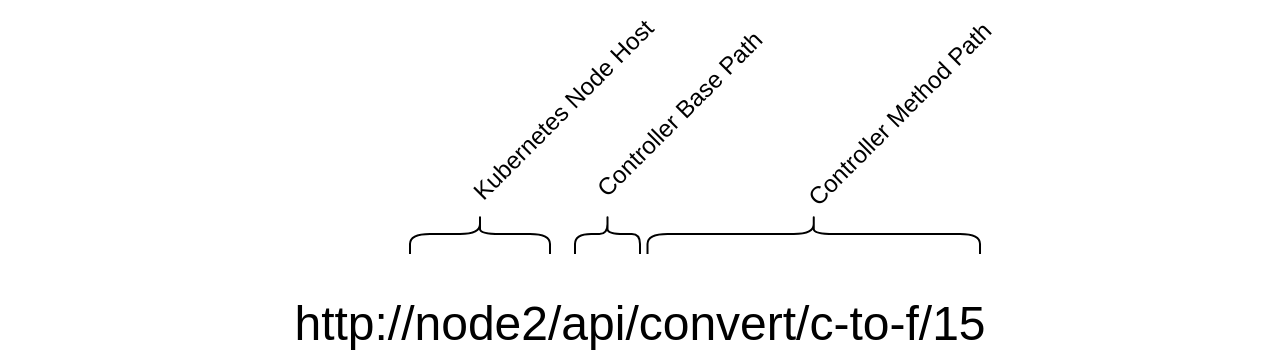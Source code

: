 <mxfile version="14.6.13" type="device" pages="4"><diagram id="uQKjPZVIyK9XIpIBq_tp" name="Page-1"><mxGraphModel dx="572" dy="815" grid="1" gridSize="10" guides="1" tooltips="1" connect="1" arrows="1" fold="1" page="1" pageScale="1" pageWidth="850" pageHeight="1100" math="0" shadow="0"><root><mxCell id="0"/><mxCell id="1" parent="0"/><mxCell id="zwlp0CFXfFTOkiT8KIqe-1" value="http://node2/api/convert/c-to-f/15" style="text;html=1;strokeColor=none;fillColor=none;align=center;verticalAlign=middle;whiteSpace=wrap;rounded=0;fontSize=24;" vertex="1" parent="1"><mxGeometry x="890" y="590" width="640" height="20" as="geometry"/></mxCell><mxCell id="zwlp0CFXfFTOkiT8KIqe-2" value="" style="shape=curlyBracket;whiteSpace=wrap;html=1;rounded=1;flipH=1;fontSize=24;rotation=-90;" vertex="1" parent="1"><mxGeometry x="1120" y="520" width="20" height="70" as="geometry"/></mxCell><mxCell id="zwlp0CFXfFTOkiT8KIqe-4" value="" style="shape=curlyBracket;whiteSpace=wrap;html=1;rounded=1;flipH=1;fontSize=24;rotation=-90;" vertex="1" parent="1"><mxGeometry x="1183.75" y="538.74" width="20" height="32.5" as="geometry"/></mxCell><mxCell id="zwlp0CFXfFTOkiT8KIqe-5" value="" style="shape=curlyBracket;whiteSpace=wrap;html=1;rounded=1;flipH=1;fontSize=24;rotation=-90;" vertex="1" parent="1"><mxGeometry x="1286.88" y="471.87" width="20" height="166.25" as="geometry"/></mxCell><mxCell id="zwlp0CFXfFTOkiT8KIqe-6" value="Kubernetes Node Host" style="text;html=1;strokeColor=none;fillColor=none;align=center;verticalAlign=middle;whiteSpace=wrap;rounded=0;fontSize=12;rotation=-45;" vertex="1" parent="1"><mxGeometry x="1106.82" y="483.18" width="130" height="20" as="geometry"/></mxCell><mxCell id="zwlp0CFXfFTOkiT8KIqe-8" value="Controller Base Path" style="text;html=1;strokeColor=none;fillColor=none;align=center;verticalAlign=middle;whiteSpace=wrap;rounded=0;fontSize=12;rotation=-45;" vertex="1" parent="1"><mxGeometry x="1170" y="484.99" width="120" height="20" as="geometry"/></mxCell><mxCell id="zwlp0CFXfFTOkiT8KIqe-9" value="Controller Method Path" style="text;html=1;strokeColor=none;fillColor=none;align=center;verticalAlign=middle;whiteSpace=wrap;rounded=0;fontSize=12;rotation=-45;" vertex="1" parent="1"><mxGeometry x="1270" y="484.99" width="140" height="20" as="geometry"/></mxCell></root></mxGraphModel></diagram><diagram id="JtQhP0aFkPiLQbx6p3fQ" name="Page-2"><mxGraphModel dx="2062" dy="1182" grid="1" gridSize="10" guides="1" tooltips="1" connect="1" arrows="1" fold="1" page="1" pageScale="1" pageWidth="850" pageHeight="1100" math="0" shadow="0"><root><mxCell id="2tDmGTxHB2ePJQkc9rIG-0"/><mxCell id="2tDmGTxHB2ePJQkc9rIG-1" parent="2tDmGTxHB2ePJQkc9rIG-0"/><mxCell id="2tDmGTxHB2ePJQkc9rIG-7" style="edgeStyle=orthogonalEdgeStyle;rounded=0;orthogonalLoop=1;jettySize=auto;html=1;entryX=0;entryY=0.5;entryDx=0;entryDy=0;fontSize=12;" edge="1" parent="2tDmGTxHB2ePJQkc9rIG-1" source="2tDmGTxHB2ePJQkc9rIG-2" target="2tDmGTxHB2ePJQkc9rIG-5"><mxGeometry relative="1" as="geometry"/></mxCell><mxCell id="2tDmGTxHB2ePJQkc9rIG-8" style="edgeStyle=orthogonalEdgeStyle;rounded=0;orthogonalLoop=1;jettySize=auto;html=1;entryX=0;entryY=0.5;entryDx=0;entryDy=0;fontSize=12;" edge="1" parent="2tDmGTxHB2ePJQkc9rIG-1" source="2tDmGTxHB2ePJQkc9rIG-2" target="2tDmGTxHB2ePJQkc9rIG-4"><mxGeometry relative="1" as="geometry"/></mxCell><mxCell id="2tDmGTxHB2ePJQkc9rIG-9" style="edgeStyle=orthogonalEdgeStyle;rounded=0;orthogonalLoop=1;jettySize=auto;html=1;entryX=0;entryY=0.5;entryDx=0;entryDy=0;fontSize=12;" edge="1" parent="2tDmGTxHB2ePJQkc9rIG-1" source="2tDmGTxHB2ePJQkc9rIG-2" target="2tDmGTxHB2ePJQkc9rIG-6"><mxGeometry relative="1" as="geometry"/></mxCell><mxCell id="2tDmGTxHB2ePJQkc9rIG-2" value="Load&lt;br&gt;Balancer" style="ellipse;whiteSpace=wrap;html=1;aspect=fixed;fontSize=12;" vertex="1" parent="2tDmGTxHB2ePJQkc9rIG-1"><mxGeometry x="240" y="440" width="80" height="80" as="geometry"/></mxCell><mxCell id="2tDmGTxHB2ePJQkc9rIG-3" value="HAProxy&lt;br&gt;192.168.0.160" style="text;html=1;strokeColor=none;fillColor=none;align=center;verticalAlign=middle;whiteSpace=wrap;rounded=0;fontSize=12;" vertex="1" parent="2tDmGTxHB2ePJQkc9rIG-1"><mxGeometry x="260" y="530" width="40" height="20" as="geometry"/></mxCell><mxCell id="2tDmGTxHB2ePJQkc9rIG-4" value="node1&lt;br&gt;10.0.50.186" style="rounded=0;whiteSpace=wrap;html=1;fontSize=12;" vertex="1" parent="2tDmGTxHB2ePJQkc9rIG-1"><mxGeometry x="440" y="320" width="120" height="80" as="geometry"/></mxCell><mxCell id="2tDmGTxHB2ePJQkc9rIG-5" value="node2&lt;br&gt;10.0.50.119" style="rounded=0;whiteSpace=wrap;html=1;fontSize=12;" vertex="1" parent="2tDmGTxHB2ePJQkc9rIG-1"><mxGeometry x="440" y="440" width="120" height="80" as="geometry"/></mxCell><mxCell id="2tDmGTxHB2ePJQkc9rIG-6" value="node3&lt;br&gt;10.0.50.237" style="rounded=0;whiteSpace=wrap;html=1;fontSize=12;" vertex="1" parent="2tDmGTxHB2ePJQkc9rIG-1"><mxGeometry x="440" y="560" width="120" height="80" as="geometry"/></mxCell><mxCell id="2tDmGTxHB2ePJQkc9rIG-11" style="edgeStyle=orthogonalEdgeStyle;rounded=0;orthogonalLoop=1;jettySize=auto;html=1;entryX=0;entryY=0.5;entryDx=0;entryDy=0;fontSize=12;" edge="1" parent="2tDmGTxHB2ePJQkc9rIG-1" source="2tDmGTxHB2ePJQkc9rIG-10" target="2tDmGTxHB2ePJQkc9rIG-2"><mxGeometry relative="1" as="geometry"/></mxCell><mxCell id="2tDmGTxHB2ePJQkc9rIG-10" value="curl" style="shape=umlActor;verticalLabelPosition=bottom;verticalAlign=top;html=1;outlineConnect=0;fontSize=12;" vertex="1" parent="2tDmGTxHB2ePJQkc9rIG-1"><mxGeometry x="70" y="450" width="30" height="60" as="geometry"/></mxCell></root></mxGraphModel></diagram><diagram id="QxsJ4GF2id9lCXhhdJsZ" name="Page-3"><mxGraphModel dx="1212" dy="1182" grid="1" gridSize="10" guides="1" tooltips="1" connect="1" arrows="1" fold="1" page="1" pageScale="1" pageWidth="850" pageHeight="1100" math="0" shadow="0"><root><mxCell id="1DUfJHQwkWzFin_vVgq7-0"/><mxCell id="1DUfJHQwkWzFin_vVgq7-1" parent="1DUfJHQwkWzFin_vVgq7-0"/><mxCell id="QjYPRVfXjcj026thdN7y-3" value="" style="rounded=1;whiteSpace=wrap;html=1;fontSize=12;fillColor=#dae8fc;strokeColor=#6c8ebf;" vertex="1" parent="1DUfJHQwkWzFin_vVgq7-1"><mxGeometry x="1416.75" y="660" width="183.25" height="420" as="geometry"/></mxCell><mxCell id="1DUfJHQwkWzFin_vVgq7-2" value="http://192.168.0.160:8000/dev/conversions/v1/api/convert/c-to-f/15" style="text;html=1;strokeColor=none;fillColor=none;align=center;verticalAlign=middle;whiteSpace=wrap;rounded=0;fontSize=24;" vertex="1" parent="1DUfJHQwkWzFin_vVgq7-1"><mxGeometry x="890" y="590" width="710" height="20" as="geometry"/></mxCell><mxCell id="1DUfJHQwkWzFin_vVgq7-3" value="" style="shape=curlyBracket;whiteSpace=wrap;html=1;rounded=1;flipH=1;fontSize=24;rotation=-90;" vertex="1" parent="1DUfJHQwkWzFin_vVgq7-1"><mxGeometry x="1056.83" y="458.16" width="20" height="197.29" as="geometry"/></mxCell><mxCell id="1DUfJHQwkWzFin_vVgq7-4" value="" style="shape=curlyBracket;whiteSpace=wrap;html=1;rounded=1;flipH=1;fontSize=24;rotation=-90;" vertex="1" parent="1DUfJHQwkWzFin_vVgq7-1"><mxGeometry x="1396.75" y="540.55" width="20" height="32.5" as="geometry"/></mxCell><mxCell id="1DUfJHQwkWzFin_vVgq7-5" value="" style="shape=curlyBracket;whiteSpace=wrap;html=1;rounded=1;flipH=1;fontSize=24;rotation=-90;" vertex="1" parent="1DUfJHQwkWzFin_vVgq7-1"><mxGeometry x="1498.88" y="473.68" width="20" height="166.25" as="geometry"/></mxCell><mxCell id="1DUfJHQwkWzFin_vVgq7-6" value="API Gateway Host" style="text;html=1;strokeColor=none;fillColor=none;align=center;verticalAlign=middle;whiteSpace=wrap;rounded=0;fontSize=12;rotation=-45;" vertex="1" parent="1DUfJHQwkWzFin_vVgq7-1"><mxGeometry x="1050" y="486.8" width="110" height="20" as="geometry"/></mxCell><mxCell id="1DUfJHQwkWzFin_vVgq7-7" value="Controller Base Path" style="text;html=1;strokeColor=none;fillColor=none;align=center;verticalAlign=middle;whiteSpace=wrap;rounded=0;fontSize=12;rotation=-45;" vertex="1" parent="1DUfJHQwkWzFin_vVgq7-1"><mxGeometry x="1382" y="486.8" width="120" height="20" as="geometry"/></mxCell><mxCell id="1DUfJHQwkWzFin_vVgq7-8" value="Controller Method Path" style="text;html=1;strokeColor=none;fillColor=none;align=center;verticalAlign=middle;whiteSpace=wrap;rounded=0;fontSize=12;rotation=-45;" vertex="1" parent="1DUfJHQwkWzFin_vVgq7-1"><mxGeometry x="1482" y="486.8" width="140" height="20" as="geometry"/></mxCell><mxCell id="1DUfJHQwkWzFin_vVgq7-9" value="" style="shape=curlyBracket;whiteSpace=wrap;html=1;rounded=1;flipH=1;fontSize=24;rotation=-90;" vertex="1" parent="1DUfJHQwkWzFin_vVgq7-1"><mxGeometry x="1268.56" y="448.14" width="20" height="217.3" as="geometry"/></mxCell><mxCell id="1DUfJHQwkWzFin_vVgq7-10" value="API Gateway Defined Service Path" style="text;html=1;strokeColor=none;fillColor=none;align=center;verticalAlign=middle;whiteSpace=wrap;rounded=0;fontSize=12;rotation=-45;" vertex="1" parent="1DUfJHQwkWzFin_vVgq7-1"><mxGeometry x="1250" y="453.68" width="200" height="20" as="geometry"/></mxCell><mxCell id="353yuL4vNaUMHFM5LCd0-9" style="edgeStyle=orthogonalEdgeStyle;rounded=0;orthogonalLoop=1;jettySize=auto;html=1;entryX=0;entryY=0.5;entryDx=0;entryDy=0;fontSize=12;" edge="1" parent="1DUfJHQwkWzFin_vVgq7-1" source="1DUfJHQwkWzFin_vVgq7-12" target="353yuL4vNaUMHFM5LCd0-3"><mxGeometry relative="1" as="geometry"/></mxCell><mxCell id="1DUfJHQwkWzFin_vVgq7-12" value="API&lt;br&gt;Gateway" style="ellipse;whiteSpace=wrap;html=1;aspect=fixed;fontSize=12;" vertex="1" parent="1DUfJHQwkWzFin_vVgq7-1"><mxGeometry x="1092.28" y="810.07" width="80" height="80" as="geometry"/></mxCell><mxCell id="353yuL4vNaUMHFM5LCd0-0" style="edgeStyle=orthogonalEdgeStyle;rounded=0;orthogonalLoop=1;jettySize=auto;html=1;entryX=0;entryY=0.5;entryDx=0;entryDy=0;fontSize=12;" edge="1" parent="1DUfJHQwkWzFin_vVgq7-1" source="353yuL4vNaUMHFM5LCd0-3" target="353yuL4vNaUMHFM5LCd0-6"><mxGeometry relative="1" as="geometry"/></mxCell><mxCell id="353yuL4vNaUMHFM5LCd0-1" style="edgeStyle=orthogonalEdgeStyle;rounded=0;orthogonalLoop=1;jettySize=auto;html=1;entryX=0;entryY=0.5;entryDx=0;entryDy=0;fontSize=12;" edge="1" parent="1DUfJHQwkWzFin_vVgq7-1" source="353yuL4vNaUMHFM5LCd0-3" target="353yuL4vNaUMHFM5LCd0-5"><mxGeometry relative="1" as="geometry"/></mxCell><mxCell id="353yuL4vNaUMHFM5LCd0-2" style="edgeStyle=orthogonalEdgeStyle;rounded=0;orthogonalLoop=1;jettySize=auto;html=1;entryX=0;entryY=0.5;entryDx=0;entryDy=0;fontSize=12;" edge="1" parent="1DUfJHQwkWzFin_vVgq7-1" source="353yuL4vNaUMHFM5LCd0-3" target="353yuL4vNaUMHFM5LCd0-7"><mxGeometry relative="1" as="geometry"/></mxCell><mxCell id="353yuL4vNaUMHFM5LCd0-3" value="Load&lt;br&gt;Balancer" style="ellipse;whiteSpace=wrap;html=1;aspect=fixed;fontSize=12;" vertex="1" parent="1DUfJHQwkWzFin_vVgq7-1"><mxGeometry x="1250" y="810.0" width="80" height="80" as="geometry"/></mxCell><mxCell id="353yuL4vNaUMHFM5LCd0-4" value="HAProxy&lt;br&gt;192.168.0.160&lt;br&gt;Port 80" style="text;html=1;strokeColor=none;fillColor=none;align=center;verticalAlign=middle;whiteSpace=wrap;rounded=0;fontSize=12;" vertex="1" parent="1DUfJHQwkWzFin_vVgq7-1"><mxGeometry x="1268.56" y="910.0" width="40" height="20" as="geometry"/></mxCell><mxCell id="353yuL4vNaUMHFM5LCd0-5" value="node1&lt;br&gt;10.0.50.186" style="rounded=0;whiteSpace=wrap;html=1;fontSize=12;" vertex="1" parent="1DUfJHQwkWzFin_vVgq7-1"><mxGeometry x="1450" y="690.0" width="120" height="80" as="geometry"/></mxCell><mxCell id="353yuL4vNaUMHFM5LCd0-6" value="node2&lt;br&gt;10.0.50.119" style="rounded=0;whiteSpace=wrap;html=1;fontSize=12;" vertex="1" parent="1DUfJHQwkWzFin_vVgq7-1"><mxGeometry x="1450" y="810.0" width="120" height="80" as="geometry"/></mxCell><mxCell id="353yuL4vNaUMHFM5LCd0-7" value="node3&lt;br&gt;10.0.50.237" style="rounded=0;whiteSpace=wrap;html=1;fontSize=12;" vertex="1" parent="1DUfJHQwkWzFin_vVgq7-1"><mxGeometry x="1450" y="930.0" width="120" height="80" as="geometry"/></mxCell><mxCell id="353yuL4vNaUMHFM5LCd0-8" value="Kong&lt;br&gt;192.168.0.160&lt;br&gt;Port 8000" style="text;html=1;strokeColor=none;fillColor=none;align=center;verticalAlign=middle;whiteSpace=wrap;rounded=0;fontSize=12;" vertex="1" parent="1DUfJHQwkWzFin_vVgq7-1"><mxGeometry x="1112.28" y="910.0" width="40" height="20" as="geometry"/></mxCell><mxCell id="QjYPRVfXjcj026thdN7y-1" style="edgeStyle=orthogonalEdgeStyle;rounded=0;orthogonalLoop=1;jettySize=auto;html=1;entryX=0;entryY=0.5;entryDx=0;entryDy=0;fontSize=12;" edge="1" parent="1DUfJHQwkWzFin_vVgq7-1" source="QjYPRVfXjcj026thdN7y-0" target="1DUfJHQwkWzFin_vVgq7-12"><mxGeometry relative="1" as="geometry"/></mxCell><mxCell id="QjYPRVfXjcj026thdN7y-0" value="curl" style="shape=umlActor;verticalLabelPosition=bottom;verticalAlign=top;html=1;outlineConnect=0;fontSize=12;" vertex="1" parent="1DUfJHQwkWzFin_vVgq7-1"><mxGeometry x="960" y="820.0" width="30" height="60" as="geometry"/></mxCell><mxCell id="QjYPRVfXjcj026thdN7y-5" value="Development Kubernetes Cluster" style="text;html=1;strokeColor=none;fillColor=none;align=center;verticalAlign=middle;whiteSpace=wrap;rounded=0;fontSize=12;" vertex="1" parent="1DUfJHQwkWzFin_vVgq7-1"><mxGeometry x="1490" y="1040" width="40" height="20" as="geometry"/></mxCell></root></mxGraphModel></diagram><diagram id="THgC1a29CV66qNLsCbCS" name="Page-4"><mxGraphModel dx="1212" dy="1182" grid="1" gridSize="10" guides="1" tooltips="1" connect="1" arrows="1" fold="1" page="1" pageScale="1" pageWidth="850" pageHeight="1100" math="0" shadow="0"><root><mxCell id="AF3nj9seq7OvqP87OFRa-0"/><mxCell id="AF3nj9seq7OvqP87OFRa-1" parent="AF3nj9seq7OvqP87OFRa-0"/><mxCell id="AF3nj9seq7OvqP87OFRa-2" value="" style="rounded=1;whiteSpace=wrap;html=1;fontSize=12;fillColor=#dae8fc;strokeColor=#6c8ebf;" vertex="1" parent="AF3nj9seq7OvqP87OFRa-1"><mxGeometry x="1416.75" y="790" width="193.25" height="190" as="geometry"/></mxCell><mxCell id="AF3nj9seq7OvqP87OFRa-19" value="Nodes" style="rounded=0;whiteSpace=wrap;html=1;fontSize=12;" vertex="1" parent="AF3nj9seq7OvqP87OFRa-1"><mxGeometry x="1470" y="830.0" width="120" height="80" as="geometry"/></mxCell><mxCell id="AF3nj9seq7OvqP87OFRa-18" value="Nodes" style="rounded=0;whiteSpace=wrap;html=1;fontSize=12;" vertex="1" parent="AF3nj9seq7OvqP87OFRa-1"><mxGeometry x="1460" y="820.0" width="120" height="80" as="geometry"/></mxCell><mxCell id="AF3nj9seq7OvqP87OFRa-3" style="edgeStyle=orthogonalEdgeStyle;rounded=0;orthogonalLoop=1;jettySize=auto;html=1;entryX=0;entryY=0.5;entryDx=0;entryDy=0;fontSize=12;" edge="1" parent="AF3nj9seq7OvqP87OFRa-1" source="AF3nj9seq7OvqP87OFRa-4" target="AF3nj9seq7OvqP87OFRa-8"><mxGeometry relative="1" as="geometry"/></mxCell><mxCell id="AF3nj9seq7OvqP87OFRa-36" style="edgeStyle=orthogonalEdgeStyle;rounded=0;orthogonalLoop=1;jettySize=auto;html=1;entryX=0;entryY=0.5;entryDx=0;entryDy=0;fontSize=12;" edge="1" parent="AF3nj9seq7OvqP87OFRa-1" source="AF3nj9seq7OvqP87OFRa-4" target="AF3nj9seq7OvqP87OFRa-24"><mxGeometry relative="1" as="geometry"/></mxCell><mxCell id="AF3nj9seq7OvqP87OFRa-37" style="edgeStyle=orthogonalEdgeStyle;rounded=0;orthogonalLoop=1;jettySize=auto;html=1;entryX=0;entryY=0.5;entryDx=0;entryDy=0;fontSize=12;" edge="1" parent="AF3nj9seq7OvqP87OFRa-1" source="AF3nj9seq7OvqP87OFRa-4" target="AF3nj9seq7OvqP87OFRa-32"><mxGeometry relative="1" as="geometry"/></mxCell><mxCell id="AF3nj9seq7OvqP87OFRa-4" value="API&lt;br&gt;Gateway" style="ellipse;whiteSpace=wrap;html=1;aspect=fixed;fontSize=12;" vertex="1" parent="AF3nj9seq7OvqP87OFRa-1"><mxGeometry x="1092.28" y="810.07" width="80" height="80" as="geometry"/></mxCell><mxCell id="AF3nj9seq7OvqP87OFRa-5" style="edgeStyle=orthogonalEdgeStyle;rounded=0;orthogonalLoop=1;jettySize=auto;html=1;entryX=0;entryY=0.5;entryDx=0;entryDy=0;fontSize=12;" edge="1" parent="AF3nj9seq7OvqP87OFRa-1" source="AF3nj9seq7OvqP87OFRa-8" target="AF3nj9seq7OvqP87OFRa-11"><mxGeometry relative="1" as="geometry"/></mxCell><mxCell id="AF3nj9seq7OvqP87OFRa-8" value="Test&lt;br&gt;Cluster&lt;br&gt;Load&lt;br&gt;Balancer" style="ellipse;whiteSpace=wrap;html=1;aspect=fixed;fontSize=12;" vertex="1" parent="AF3nj9seq7OvqP87OFRa-1"><mxGeometry x="1250" y="810.0" width="80" height="80" as="geometry"/></mxCell><mxCell id="AF3nj9seq7OvqP87OFRa-11" value="Nodes" style="rounded=0;whiteSpace=wrap;html=1;fontSize=12;" vertex="1" parent="AF3nj9seq7OvqP87OFRa-1"><mxGeometry x="1450" y="810.0" width="120" height="80" as="geometry"/></mxCell><mxCell id="AF3nj9seq7OvqP87OFRa-14" style="edgeStyle=orthogonalEdgeStyle;rounded=0;orthogonalLoop=1;jettySize=auto;html=1;entryX=0;entryY=0.5;entryDx=0;entryDy=0;fontSize=12;" edge="1" parent="AF3nj9seq7OvqP87OFRa-1" source="AF3nj9seq7OvqP87OFRa-15" target="AF3nj9seq7OvqP87OFRa-4"><mxGeometry relative="1" as="geometry"/></mxCell><mxCell id="AF3nj9seq7OvqP87OFRa-15" value="Consumers" style="shape=umlActor;verticalLabelPosition=bottom;verticalAlign=top;html=1;outlineConnect=0;fontSize=12;" vertex="1" parent="AF3nj9seq7OvqP87OFRa-1"><mxGeometry x="960" y="820.0" width="30" height="60" as="geometry"/></mxCell><mxCell id="AF3nj9seq7OvqP87OFRa-16" value="Test&lt;br&gt;Kubernetes Cluster" style="text;html=1;strokeColor=none;fillColor=none;align=center;verticalAlign=middle;whiteSpace=wrap;rounded=0;fontSize=12;" vertex="1" parent="AF3nj9seq7OvqP87OFRa-1"><mxGeometry x="1490" y="940" width="40" height="20" as="geometry"/></mxCell><mxCell id="AF3nj9seq7OvqP87OFRa-17" value="Nodes" style="rounded=0;whiteSpace=wrap;html=1;fontSize=12;" vertex="1" parent="AF3nj9seq7OvqP87OFRa-1"><mxGeometry x="1450" y="810.0" width="120" height="80" as="geometry"/></mxCell><mxCell id="AF3nj9seq7OvqP87OFRa-20" value="" style="rounded=1;whiteSpace=wrap;html=1;fontSize=12;fillColor=#dae8fc;strokeColor=#6c8ebf;" vertex="1" parent="AF3nj9seq7OvqP87OFRa-1"><mxGeometry x="1416.75" y="1040" width="193.25" height="190" as="geometry"/></mxCell><mxCell id="AF3nj9seq7OvqP87OFRa-21" value="Nodes" style="rounded=0;whiteSpace=wrap;html=1;fontSize=12;" vertex="1" parent="AF3nj9seq7OvqP87OFRa-1"><mxGeometry x="1470" y="1080" width="120" height="80" as="geometry"/></mxCell><mxCell id="AF3nj9seq7OvqP87OFRa-22" value="Nodes" style="rounded=0;whiteSpace=wrap;html=1;fontSize=12;" vertex="1" parent="AF3nj9seq7OvqP87OFRa-1"><mxGeometry x="1460" y="1070" width="120" height="80" as="geometry"/></mxCell><mxCell id="AF3nj9seq7OvqP87OFRa-23" style="edgeStyle=orthogonalEdgeStyle;rounded=0;orthogonalLoop=1;jettySize=auto;html=1;entryX=0;entryY=0.5;entryDx=0;entryDy=0;fontSize=12;" edge="1" parent="AF3nj9seq7OvqP87OFRa-1" source="AF3nj9seq7OvqP87OFRa-24" target="AF3nj9seq7OvqP87OFRa-25"><mxGeometry relative="1" as="geometry"/></mxCell><mxCell id="AF3nj9seq7OvqP87OFRa-24" value="Prod&lt;br&gt;Cluster&lt;br&gt;Load&lt;br&gt;Balancer" style="ellipse;whiteSpace=wrap;html=1;aspect=fixed;fontSize=12;" vertex="1" parent="AF3nj9seq7OvqP87OFRa-1"><mxGeometry x="1250" y="1060" width="80" height="80" as="geometry"/></mxCell><mxCell id="AF3nj9seq7OvqP87OFRa-25" value="Nodes" style="rounded=0;whiteSpace=wrap;html=1;fontSize=12;" vertex="1" parent="AF3nj9seq7OvqP87OFRa-1"><mxGeometry x="1450" y="1060" width="120" height="80" as="geometry"/></mxCell><mxCell id="AF3nj9seq7OvqP87OFRa-26" value="Production&lt;br&gt;Kubernetes Cluster" style="text;html=1;strokeColor=none;fillColor=none;align=center;verticalAlign=middle;whiteSpace=wrap;rounded=0;fontSize=12;" vertex="1" parent="AF3nj9seq7OvqP87OFRa-1"><mxGeometry x="1490" y="1190" width="40" height="20" as="geometry"/></mxCell><mxCell id="AF3nj9seq7OvqP87OFRa-27" value="Nodes" style="rounded=0;whiteSpace=wrap;html=1;fontSize=12;" vertex="1" parent="AF3nj9seq7OvqP87OFRa-1"><mxGeometry x="1450" y="1060" width="120" height="80" as="geometry"/></mxCell><mxCell id="AF3nj9seq7OvqP87OFRa-28" value="" style="rounded=1;whiteSpace=wrap;html=1;fontSize=12;fillColor=#dae8fc;strokeColor=#6c8ebf;" vertex="1" parent="AF3nj9seq7OvqP87OFRa-1"><mxGeometry x="1416.75" y="550" width="193.25" height="190" as="geometry"/></mxCell><mxCell id="AF3nj9seq7OvqP87OFRa-29" value="Nodes" style="rounded=0;whiteSpace=wrap;html=1;fontSize=12;" vertex="1" parent="AF3nj9seq7OvqP87OFRa-1"><mxGeometry x="1470" y="590.0" width="120" height="80" as="geometry"/></mxCell><mxCell id="AF3nj9seq7OvqP87OFRa-30" value="Nodes" style="rounded=0;whiteSpace=wrap;html=1;fontSize=12;" vertex="1" parent="AF3nj9seq7OvqP87OFRa-1"><mxGeometry x="1460" y="580.0" width="120" height="80" as="geometry"/></mxCell><mxCell id="AF3nj9seq7OvqP87OFRa-31" style="edgeStyle=orthogonalEdgeStyle;rounded=0;orthogonalLoop=1;jettySize=auto;html=1;entryX=0;entryY=0.5;entryDx=0;entryDy=0;fontSize=12;" edge="1" parent="AF3nj9seq7OvqP87OFRa-1" source="AF3nj9seq7OvqP87OFRa-32" target="AF3nj9seq7OvqP87OFRa-33"><mxGeometry relative="1" as="geometry"/></mxCell><mxCell id="AF3nj9seq7OvqP87OFRa-32" value="Dev&lt;br&gt;Cluster&lt;br&gt;Load&lt;br&gt;Balancer" style="ellipse;whiteSpace=wrap;html=1;aspect=fixed;fontSize=12;" vertex="1" parent="AF3nj9seq7OvqP87OFRa-1"><mxGeometry x="1250" y="570.0" width="80" height="80" as="geometry"/></mxCell><mxCell id="AF3nj9seq7OvqP87OFRa-33" value="Nodes" style="rounded=0;whiteSpace=wrap;html=1;fontSize=12;" vertex="1" parent="AF3nj9seq7OvqP87OFRa-1"><mxGeometry x="1450" y="570.0" width="120" height="80" as="geometry"/></mxCell><mxCell id="AF3nj9seq7OvqP87OFRa-34" value="Development Kubernetes Cluster" style="text;html=1;strokeColor=none;fillColor=none;align=center;verticalAlign=middle;whiteSpace=wrap;rounded=0;fontSize=12;" vertex="1" parent="AF3nj9seq7OvqP87OFRa-1"><mxGeometry x="1490" y="700" width="40" height="20" as="geometry"/></mxCell><mxCell id="AF3nj9seq7OvqP87OFRa-35" value="Nodes" style="rounded=0;whiteSpace=wrap;html=1;fontSize=12;" vertex="1" parent="AF3nj9seq7OvqP87OFRa-1"><mxGeometry x="1450" y="570.0" width="120" height="80" as="geometry"/></mxCell><mxCell id="giqlAENA9jWxMYv8Futa-0" value="/live/api/conversions/v1/convert/......" style="text;html=1;strokeColor=none;fillColor=none;align=left;verticalAlign=middle;whiteSpace=wrap;rounded=0;fontSize=12;" vertex="1" parent="AF3nj9seq7OvqP87OFRa-1"><mxGeometry x="1630" y="1090" width="230" height="20" as="geometry"/></mxCell><mxCell id="giqlAENA9jWxMYv8Futa-3" value="/dev/api/conversions/v2/convert/......&amp;nbsp; Patch version 2" style="text;html=1;strokeColor=none;fillColor=none;align=left;verticalAlign=middle;whiteSpace=wrap;rounded=0;fontSize=12;" vertex="1" parent="AF3nj9seq7OvqP87OFRa-1"><mxGeometry x="1630" y="590" width="290" height="20" as="geometry"/></mxCell><mxCell id="giqlAENA9jWxMYv8Futa-4" value="&lt;i&gt;&lt;b&gt;Path Composition&lt;/b&gt;&lt;/i&gt;: &amp;lt;environment&amp;gt;/api/&amp;lt;service-name&amp;gt;/&amp;lt;version&amp;gt;/&amp;lt;service-method&amp;gt;/...." style="text;html=1;strokeColor=none;fillColor=none;align=center;verticalAlign=middle;whiteSpace=wrap;rounded=0;fontSize=12;" vertex="1" parent="AF3nj9seq7OvqP87OFRa-1"><mxGeometry x="1180" y="1270" width="600" height="20" as="geometry"/></mxCell><mxCell id="giqlAENA9jWxMYv8Futa-6" value="/test/api/conversions/v2/convert/......&amp;nbsp; Patch version 1" style="text;html=1;strokeColor=none;fillColor=none;align=left;verticalAlign=middle;whiteSpace=wrap;rounded=0;fontSize=12;" vertex="1" parent="AF3nj9seq7OvqP87OFRa-1"><mxGeometry x="1630" y="840.07" width="290" height="20" as="geometry"/></mxCell><mxCell id="giqlAENA9jWxMYv8Futa-7" value="/live/api/conversions/v2/convert/......&amp;nbsp; Initial version" style="text;html=1;strokeColor=none;fillColor=none;align=left;verticalAlign=middle;whiteSpace=wrap;rounded=0;fontSize=12;" vertex="1" parent="AF3nj9seq7OvqP87OFRa-1"><mxGeometry x="1630" y="1120" width="290" height="20" as="geometry"/></mxCell><mxCell id="giqlAENA9jWxMYv8Futa-8" value="/dev/api/conversions/v3/convert/......&amp;nbsp; Patch version 1" style="text;html=1;strokeColor=none;fillColor=none;align=left;verticalAlign=middle;whiteSpace=wrap;rounded=0;fontSize=12;" vertex="1" parent="AF3nj9seq7OvqP87OFRa-1"><mxGeometry x="1630" y="620" width="290" height="20" as="geometry"/></mxCell><mxCell id="giqlAENA9jWxMYv8Futa-9" value="/dev/api/conversions/v4/convert/......&amp;nbsp; New version being developed" style="text;html=1;strokeColor=none;fillColor=none;align=left;verticalAlign=middle;whiteSpace=wrap;rounded=0;fontSize=12;" vertex="1" parent="AF3nj9seq7OvqP87OFRa-1"><mxGeometry x="1630" y="650" width="370" height="20" as="geometry"/></mxCell><mxCell id="giqlAENA9jWxMYv8Futa-10" value="/test/api/conversions/v3/convert/......&amp;nbsp; Initial version" style="text;html=1;strokeColor=none;fillColor=none;align=left;verticalAlign=middle;whiteSpace=wrap;rounded=0;fontSize=12;" vertex="1" parent="AF3nj9seq7OvqP87OFRa-1"><mxGeometry x="1630" y="870" width="290" height="20" as="geometry"/></mxCell></root></mxGraphModel></diagram></mxfile>
